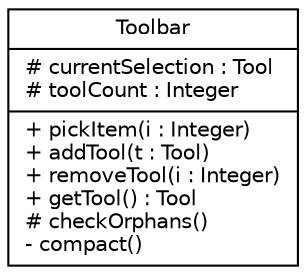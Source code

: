 #!/usr/local/bin/dot
#
# Class diagram 
# Generated by $Id$
#

digraph G {
	edge [fontname="Helvetica",fontsize=10,labelfontname="Helvetica",labelfontsize=10];
	node [fontname="Helvetica",fontsize=10,shape=record];
	// Toolbar
	c2 [label="{Toolbar\n|# currentSelection : Tool\l# toolCount : Integer\l|+ pickItem(i : Integer)\l+ addTool(t : Tool)\l+ removeTool(i : Integer)\l+ getTool() : Tool\l# checkOrphans()\l- compact()\l}", fontname="Helvetica", fontcolor="black", fontsize=10.0];
}

